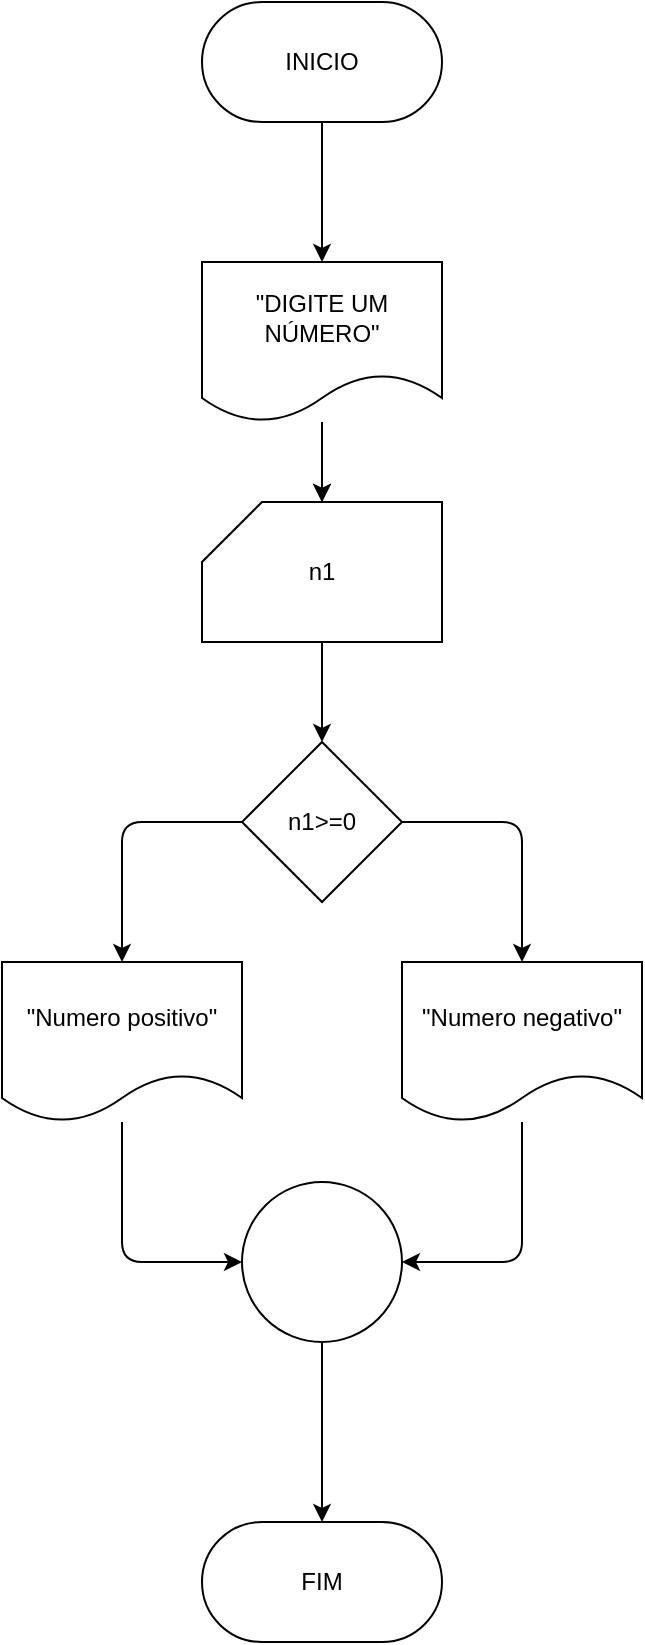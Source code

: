 <mxfile>
    <diagram id="8U2gavSA6bV2rBONzmHT" name="Page-1">
        <mxGraphModel dx="798" dy="610" grid="1" gridSize="10" guides="1" tooltips="1" connect="1" arrows="1" fold="1" page="1" pageScale="1" pageWidth="827" pageHeight="1169" math="0" shadow="0">
            <root>
                <mxCell id="0"/>
                <mxCell id="1" parent="0"/>
                <mxCell id="14" value="" style="edgeStyle=none;html=1;" edge="1" parent="1" source="3" target="7">
                    <mxGeometry relative="1" as="geometry"/>
                </mxCell>
                <mxCell id="3" value="INICIO" style="rounded=1;whiteSpace=wrap;html=1;arcSize=50;" vertex="1" parent="1">
                    <mxGeometry x="340" y="150" width="120" height="60" as="geometry"/>
                </mxCell>
                <mxCell id="5" value="" style="edgeStyle=none;html=1;" edge="1" parent="1" source="7" target="9">
                    <mxGeometry relative="1" as="geometry"/>
                </mxCell>
                <mxCell id="6" value="" style="edgeStyle=none;html=1;" edge="1" parent="1" source="7" target="9">
                    <mxGeometry relative="1" as="geometry"/>
                </mxCell>
                <mxCell id="7" value="&quot;DIGITE UM NÚMERO&quot;" style="shape=document;whiteSpace=wrap;html=1;boundedLbl=1;" vertex="1" parent="1">
                    <mxGeometry x="340" y="280" width="120" height="80" as="geometry"/>
                </mxCell>
                <mxCell id="8" value="" style="edgeStyle=none;html=1;" edge="1" parent="1" source="9" target="13">
                    <mxGeometry relative="1" as="geometry"/>
                </mxCell>
                <mxCell id="9" value="n1" style="shape=card;whiteSpace=wrap;html=1;" vertex="1" parent="1">
                    <mxGeometry x="340" y="400" width="120" height="70" as="geometry"/>
                </mxCell>
                <mxCell id="11" style="edgeStyle=none;html=1;entryX=0.5;entryY=0;entryDx=0;entryDy=0;" edge="1" parent="1" source="13" target="15">
                    <mxGeometry relative="1" as="geometry">
                        <mxPoint x="300" y="620" as="targetPoint"/>
                        <Array as="points">
                            <mxPoint x="300" y="560"/>
                        </Array>
                    </mxGeometry>
                </mxCell>
                <mxCell id="12" style="edgeStyle=none;html=1;entryX=0.5;entryY=0;entryDx=0;entryDy=0;" edge="1" parent="1" source="13" target="16">
                    <mxGeometry relative="1" as="geometry">
                        <mxPoint x="500" y="620" as="targetPoint"/>
                        <Array as="points">
                            <mxPoint x="500" y="560"/>
                        </Array>
                    </mxGeometry>
                </mxCell>
                <mxCell id="13" value="n1&amp;gt;=0" style="rhombus;whiteSpace=wrap;html=1;" vertex="1" parent="1">
                    <mxGeometry x="360" y="520" width="80" height="80" as="geometry"/>
                </mxCell>
                <mxCell id="20" style="edgeStyle=none;html=1;entryX=0;entryY=0.5;entryDx=0;entryDy=0;" edge="1" parent="1" source="15" target="17">
                    <mxGeometry relative="1" as="geometry">
                        <Array as="points">
                            <mxPoint x="300" y="780"/>
                        </Array>
                    </mxGeometry>
                </mxCell>
                <mxCell id="15" value="&quot;Numero positivo&quot;" style="shape=document;whiteSpace=wrap;html=1;boundedLbl=1;" vertex="1" parent="1">
                    <mxGeometry x="240" y="630" width="120" height="80" as="geometry"/>
                </mxCell>
                <mxCell id="19" value="" style="edgeStyle=none;html=1;entryX=1;entryY=0.5;entryDx=0;entryDy=0;" edge="1" parent="1" source="16" target="17">
                    <mxGeometry relative="1" as="geometry">
                        <mxPoint x="500" y="800" as="targetPoint"/>
                        <Array as="points">
                            <mxPoint x="500" y="780"/>
                        </Array>
                    </mxGeometry>
                </mxCell>
                <mxCell id="16" value="&quot;Numero negativo&quot;" style="shape=document;whiteSpace=wrap;html=1;boundedLbl=1;" vertex="1" parent="1">
                    <mxGeometry x="440" y="630" width="120" height="80" as="geometry"/>
                </mxCell>
                <mxCell id="22" value="" style="edgeStyle=none;html=1;entryX=0.5;entryY=0;entryDx=0;entryDy=0;" edge="1" parent="1" source="17" target="23">
                    <mxGeometry relative="1" as="geometry">
                        <mxPoint x="400" y="910" as="targetPoint"/>
                    </mxGeometry>
                </mxCell>
                <mxCell id="17" value="" style="ellipse;whiteSpace=wrap;html=1;aspect=fixed;" vertex="1" parent="1">
                    <mxGeometry x="360" y="740" width="80" height="80" as="geometry"/>
                </mxCell>
                <mxCell id="23" value="FIM" style="rounded=1;whiteSpace=wrap;html=1;arcSize=50;" vertex="1" parent="1">
                    <mxGeometry x="340" y="910" width="120" height="60" as="geometry"/>
                </mxCell>
            </root>
        </mxGraphModel>
    </diagram>
</mxfile>